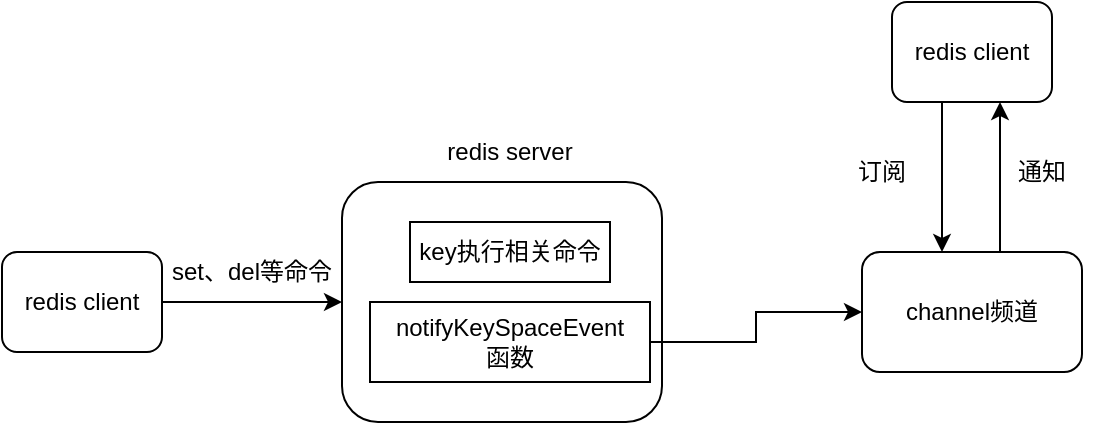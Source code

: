 <mxfile version="26.0.16">
  <diagram name="第 1 页" id="y9qU5r9g6oZaFZpe4arG">
    <mxGraphModel dx="1026" dy="684" grid="1" gridSize="10" guides="1" tooltips="1" connect="1" arrows="1" fold="1" page="1" pageScale="1" pageWidth="827" pageHeight="1169" math="0" shadow="0">
      <root>
        <mxCell id="0" />
        <mxCell id="1" parent="0" />
        <mxCell id="C1wh0DSBbayOBWf1kdTv-4" style="edgeStyle=orthogonalEdgeStyle;rounded=0;orthogonalLoop=1;jettySize=auto;html=1;entryX=0;entryY=0.5;entryDx=0;entryDy=0;" edge="1" parent="1" source="C1wh0DSBbayOBWf1kdTv-1" target="C1wh0DSBbayOBWf1kdTv-2">
          <mxGeometry relative="1" as="geometry" />
        </mxCell>
        <mxCell id="C1wh0DSBbayOBWf1kdTv-1" value="redis client" style="rounded=1;whiteSpace=wrap;html=1;" vertex="1" parent="1">
          <mxGeometry x="110" y="325" width="80" height="50" as="geometry" />
        </mxCell>
        <mxCell id="C1wh0DSBbayOBWf1kdTv-2" value="" style="rounded=1;whiteSpace=wrap;html=1;" vertex="1" parent="1">
          <mxGeometry x="280" y="290" width="160" height="120" as="geometry" />
        </mxCell>
        <mxCell id="C1wh0DSBbayOBWf1kdTv-3" value="redis server" style="text;html=1;align=center;verticalAlign=middle;whiteSpace=wrap;rounded=0;" vertex="1" parent="1">
          <mxGeometry x="319" y="260" width="90" height="30" as="geometry" />
        </mxCell>
        <mxCell id="C1wh0DSBbayOBWf1kdTv-5" value="key执行相关命令" style="rounded=0;whiteSpace=wrap;html=1;" vertex="1" parent="1">
          <mxGeometry x="314" y="310" width="100" height="30" as="geometry" />
        </mxCell>
        <mxCell id="C1wh0DSBbayOBWf1kdTv-9" style="edgeStyle=orthogonalEdgeStyle;rounded=0;orthogonalLoop=1;jettySize=auto;html=1;entryX=0;entryY=0.5;entryDx=0;entryDy=0;" edge="1" parent="1" source="C1wh0DSBbayOBWf1kdTv-6" target="C1wh0DSBbayOBWf1kdTv-8">
          <mxGeometry relative="1" as="geometry" />
        </mxCell>
        <mxCell id="C1wh0DSBbayOBWf1kdTv-6" value="notifyKeySpaceEvent&lt;div&gt;函数&lt;/div&gt;" style="rounded=0;whiteSpace=wrap;html=1;" vertex="1" parent="1">
          <mxGeometry x="294" y="350" width="140" height="40" as="geometry" />
        </mxCell>
        <mxCell id="C1wh0DSBbayOBWf1kdTv-7" value="set、del等命令" style="text;html=1;align=center;verticalAlign=middle;whiteSpace=wrap;rounded=0;" vertex="1" parent="1">
          <mxGeometry x="190" y="320" width="90" height="30" as="geometry" />
        </mxCell>
        <mxCell id="C1wh0DSBbayOBWf1kdTv-13" style="edgeStyle=orthogonalEdgeStyle;rounded=0;orthogonalLoop=1;jettySize=auto;html=1;entryX=0.675;entryY=1;entryDx=0;entryDy=0;entryPerimeter=0;" edge="1" parent="1" source="C1wh0DSBbayOBWf1kdTv-8" target="C1wh0DSBbayOBWf1kdTv-11">
          <mxGeometry relative="1" as="geometry">
            <Array as="points">
              <mxPoint x="609" y="300" />
              <mxPoint x="609" y="300" />
            </Array>
          </mxGeometry>
        </mxCell>
        <mxCell id="C1wh0DSBbayOBWf1kdTv-8" value="channel频道" style="rounded=1;whiteSpace=wrap;html=1;" vertex="1" parent="1">
          <mxGeometry x="540" y="325" width="110" height="60" as="geometry" />
        </mxCell>
        <mxCell id="C1wh0DSBbayOBWf1kdTv-12" style="edgeStyle=orthogonalEdgeStyle;rounded=0;orthogonalLoop=1;jettySize=auto;html=1;" edge="1" parent="1" source="C1wh0DSBbayOBWf1kdTv-11">
          <mxGeometry relative="1" as="geometry">
            <mxPoint x="580" y="325" as="targetPoint" />
            <Array as="points">
              <mxPoint x="580" y="325" />
            </Array>
          </mxGeometry>
        </mxCell>
        <mxCell id="C1wh0DSBbayOBWf1kdTv-11" value="redis client" style="rounded=1;whiteSpace=wrap;html=1;" vertex="1" parent="1">
          <mxGeometry x="555" y="200" width="80" height="50" as="geometry" />
        </mxCell>
        <mxCell id="C1wh0DSBbayOBWf1kdTv-15" value="订&lt;span style=&quot;color: rgba(0, 0, 0, 0); font-family: monospace; font-size: 0px; text-align: start; text-wrap-mode: nowrap;&quot;&gt;%3CmxGraphModel%3E%3Croot%3E%3CmxCell%20id%3D%220%22%2F%3E%3CmxCell%20id%3D%221%22%20parent%3D%220%22%2F%3E%3CmxCell%20id%3D%222%22%20value%3D%22redis%20client%22%20style%3D%22rounded%3D1%3BwhiteSpace%3Dwrap%3Bhtml%3D1%3B%22%20vertex%3D%221%22%20parent%3D%221%22%3E%3CmxGeometry%20x%3D%22110%22%20y%3D%22325%22%20width%3D%2280%22%20height%3D%2250%22%20as%3D%22geometry%22%2F%3E%3C%2FmxCell%3E%3C%2Froot%3E%3C%2FmxGraphModel%3E&lt;/span&gt;阅" style="text;html=1;align=center;verticalAlign=middle;whiteSpace=wrap;rounded=0;" vertex="1" parent="1">
          <mxGeometry x="520" y="270" width="60" height="30" as="geometry" />
        </mxCell>
        <mxCell id="C1wh0DSBbayOBWf1kdTv-17" value="通知" style="text;html=1;align=center;verticalAlign=middle;whiteSpace=wrap;rounded=0;" vertex="1" parent="1">
          <mxGeometry x="600" y="270" width="60" height="30" as="geometry" />
        </mxCell>
      </root>
    </mxGraphModel>
  </diagram>
</mxfile>
